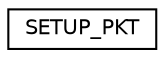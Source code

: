 digraph "Graphical Class Hierarchy"
{
  edge [fontname="Helvetica",fontsize="10",labelfontname="Helvetica",labelfontsize="10"];
  node [fontname="Helvetica",fontsize="10",shape=record];
  rankdir="LR";
  Node1 [label="SETUP_PKT",height=0.2,width=0.4,color="black", fillcolor="white", style="filled",URL="$struct_s_e_t_u_p___p_k_t.html"];
}
